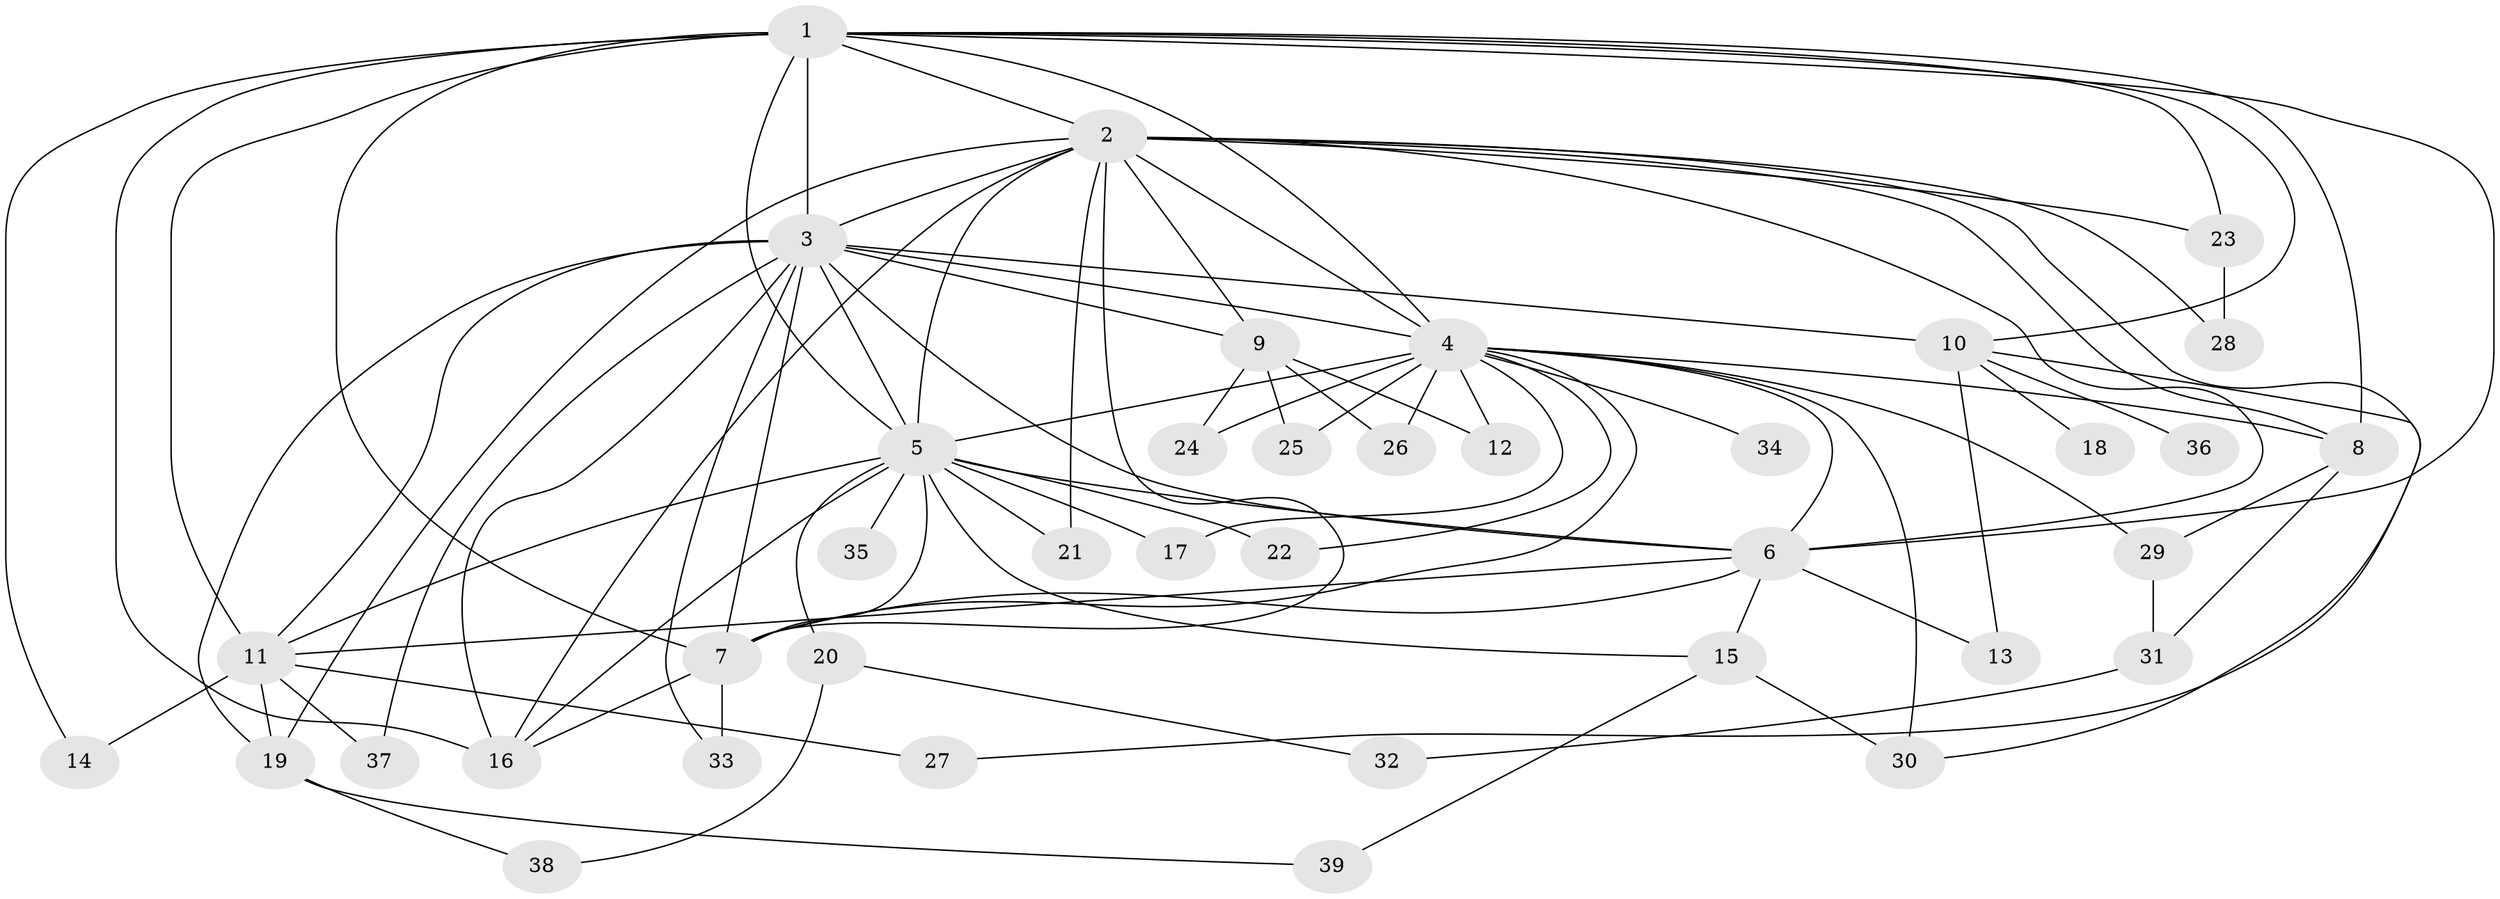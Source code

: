 // original degree distribution, {13: 0.015625, 16: 0.015625, 12: 0.03125, 14: 0.03125, 19: 0.03125, 21: 0.015625, 17: 0.015625, 6: 0.0625, 8: 0.015625, 3: 0.140625, 2: 0.546875, 4: 0.078125}
// Generated by graph-tools (version 1.1) at 2025/49/03/04/25 22:49:52]
// undirected, 39 vertices, 88 edges
graph export_dot {
  node [color=gray90,style=filled];
  1;
  2;
  3;
  4;
  5;
  6;
  7;
  8;
  9;
  10;
  11;
  12;
  13;
  14;
  15;
  16;
  17;
  18;
  19;
  20;
  21;
  22;
  23;
  24;
  25;
  26;
  27;
  28;
  29;
  30;
  31;
  32;
  33;
  34;
  35;
  36;
  37;
  38;
  39;
  1 -- 2 [weight=2.0];
  1 -- 3 [weight=3.0];
  1 -- 4 [weight=2.0];
  1 -- 5 [weight=1.0];
  1 -- 6 [weight=1.0];
  1 -- 7 [weight=6.0];
  1 -- 8 [weight=3.0];
  1 -- 10 [weight=1.0];
  1 -- 11 [weight=1.0];
  1 -- 14 [weight=1.0];
  1 -- 16 [weight=1.0];
  1 -- 23 [weight=1.0];
  2 -- 3 [weight=4.0];
  2 -- 4 [weight=4.0];
  2 -- 5 [weight=2.0];
  2 -- 6 [weight=2.0];
  2 -- 7 [weight=3.0];
  2 -- 8 [weight=1.0];
  2 -- 9 [weight=1.0];
  2 -- 16 [weight=1.0];
  2 -- 19 [weight=2.0];
  2 -- 21 [weight=1.0];
  2 -- 23 [weight=1.0];
  2 -- 27 [weight=1.0];
  2 -- 28 [weight=1.0];
  3 -- 4 [weight=4.0];
  3 -- 5 [weight=3.0];
  3 -- 6 [weight=2.0];
  3 -- 7 [weight=2.0];
  3 -- 9 [weight=1.0];
  3 -- 10 [weight=1.0];
  3 -- 11 [weight=1.0];
  3 -- 16 [weight=1.0];
  3 -- 19 [weight=1.0];
  3 -- 33 [weight=1.0];
  3 -- 37 [weight=1.0];
  4 -- 5 [weight=2.0];
  4 -- 6 [weight=2.0];
  4 -- 7 [weight=2.0];
  4 -- 8 [weight=1.0];
  4 -- 12 [weight=1.0];
  4 -- 17 [weight=1.0];
  4 -- 22 [weight=1.0];
  4 -- 24 [weight=1.0];
  4 -- 25 [weight=1.0];
  4 -- 26 [weight=1.0];
  4 -- 29 [weight=1.0];
  4 -- 30 [weight=1.0];
  4 -- 34 [weight=1.0];
  5 -- 6 [weight=1.0];
  5 -- 7 [weight=1.0];
  5 -- 11 [weight=1.0];
  5 -- 15 [weight=1.0];
  5 -- 16 [weight=1.0];
  5 -- 17 [weight=2.0];
  5 -- 20 [weight=1.0];
  5 -- 21 [weight=1.0];
  5 -- 22 [weight=1.0];
  5 -- 35 [weight=1.0];
  6 -- 7 [weight=2.0];
  6 -- 11 [weight=1.0];
  6 -- 13 [weight=1.0];
  6 -- 15 [weight=1.0];
  7 -- 16 [weight=1.0];
  7 -- 33 [weight=2.0];
  8 -- 29 [weight=1.0];
  8 -- 31 [weight=1.0];
  9 -- 12 [weight=1.0];
  9 -- 24 [weight=1.0];
  9 -- 25 [weight=1.0];
  9 -- 26 [weight=1.0];
  10 -- 13 [weight=1.0];
  10 -- 18 [weight=1.0];
  10 -- 30 [weight=1.0];
  10 -- 36 [weight=1.0];
  11 -- 14 [weight=1.0];
  11 -- 19 [weight=1.0];
  11 -- 27 [weight=1.0];
  11 -- 37 [weight=1.0];
  15 -- 30 [weight=1.0];
  15 -- 39 [weight=1.0];
  19 -- 38 [weight=1.0];
  19 -- 39 [weight=1.0];
  20 -- 32 [weight=1.0];
  20 -- 38 [weight=1.0];
  23 -- 28 [weight=1.0];
  29 -- 31 [weight=1.0];
  31 -- 32 [weight=1.0];
}
